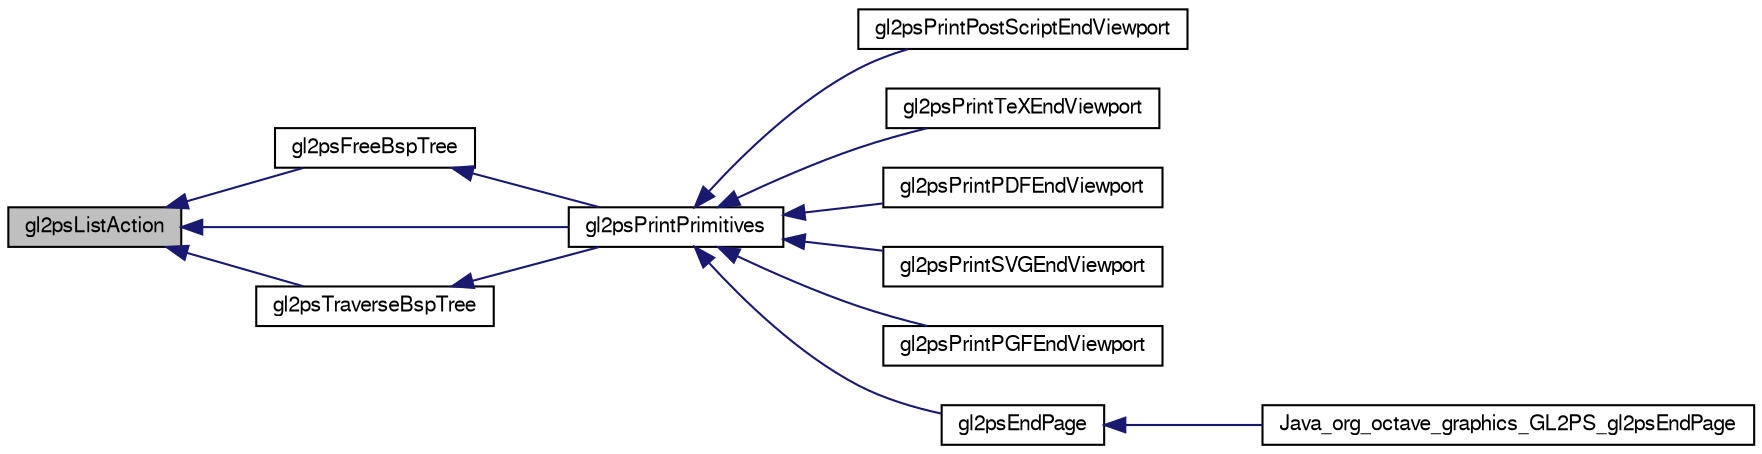 digraph G
{
  edge [fontname="FreeSans",fontsize="10",labelfontname="FreeSans",labelfontsize="10"];
  node [fontname="FreeSans",fontsize="10",shape=record];
  rankdir="LR";
  Node1 [label="gl2psListAction",height=0.2,width=0.4,color="black", fillcolor="grey75", style="filled" fontcolor="black"];
  Node1 -> Node2 [dir="back",color="midnightblue",fontsize="10",style="solid",fontname="FreeSans"];
  Node2 [label="gl2psFreeBspTree",height=0.2,width=0.4,color="black", fillcolor="white", style="filled",URL="$gl2ps_8c.html#a93a3c64ab419a0b3d0babf1ddc1a9bdd"];
  Node2 -> Node3 [dir="back",color="midnightblue",fontsize="10",style="solid",fontname="FreeSans"];
  Node3 [label="gl2psPrintPrimitives",height=0.2,width=0.4,color="black", fillcolor="white", style="filled",URL="$gl2ps_8c.html#a2a8f02c7a6eab001539f77b01f6d1941"];
  Node3 -> Node4 [dir="back",color="midnightblue",fontsize="10",style="solid",fontname="FreeSans"];
  Node4 [label="gl2psPrintPostScriptEndViewport",height=0.2,width=0.4,color="black", fillcolor="white", style="filled",URL="$gl2ps_8c.html#a3b0407153bd204bbcd617bf5a58ccd1c"];
  Node3 -> Node5 [dir="back",color="midnightblue",fontsize="10",style="solid",fontname="FreeSans"];
  Node5 [label="gl2psPrintTeXEndViewport",height=0.2,width=0.4,color="black", fillcolor="white", style="filled",URL="$gl2ps_8c.html#aa6c5bfc1045d8ad7b804164a3dc5fba8"];
  Node3 -> Node6 [dir="back",color="midnightblue",fontsize="10",style="solid",fontname="FreeSans"];
  Node6 [label="gl2psPrintPDFEndViewport",height=0.2,width=0.4,color="black", fillcolor="white", style="filled",URL="$gl2ps_8c.html#ab5bab8e233f1b7764e4747e3d8417d77"];
  Node3 -> Node7 [dir="back",color="midnightblue",fontsize="10",style="solid",fontname="FreeSans"];
  Node7 [label="gl2psPrintSVGEndViewport",height=0.2,width=0.4,color="black", fillcolor="white", style="filled",URL="$gl2ps_8c.html#a87f0c591d086c9139c5ea40cdb3bf64b"];
  Node3 -> Node8 [dir="back",color="midnightblue",fontsize="10",style="solid",fontname="FreeSans"];
  Node8 [label="gl2psPrintPGFEndViewport",height=0.2,width=0.4,color="black", fillcolor="white", style="filled",URL="$gl2ps_8c.html#ad1fb2099f1148001f84b7fe92f91089c"];
  Node3 -> Node9 [dir="back",color="midnightblue",fontsize="10",style="solid",fontname="FreeSans"];
  Node9 [label="gl2psEndPage",height=0.2,width=0.4,color="black", fillcolor="white", style="filled",URL="$gl2ps_8h.html#aaf866dd47c48600f1a724ddc49961a87"];
  Node9 -> Node10 [dir="back",color="midnightblue",fontsize="10",style="solid",fontname="FreeSans"];
  Node10 [label="Java_org_octave_graphics_GL2PS_gl2psEndPage",height=0.2,width=0.4,color="black", fillcolor="white", style="filled",URL="$gl2ps__java_8c.html#a42f69f605fe17bb51e569a004152f98a"];
  Node1 -> Node3 [dir="back",color="midnightblue",fontsize="10",style="solid",fontname="FreeSans"];
  Node1 -> Node11 [dir="back",color="midnightblue",fontsize="10",style="solid",fontname="FreeSans"];
  Node11 [label="gl2psTraverseBspTree",height=0.2,width=0.4,color="black", fillcolor="white", style="filled",URL="$gl2ps_8c.html#a5f67fc7db4d0c77a098286dc232222e1"];
  Node11 -> Node3 [dir="back",color="midnightblue",fontsize="10",style="solid",fontname="FreeSans"];
}
